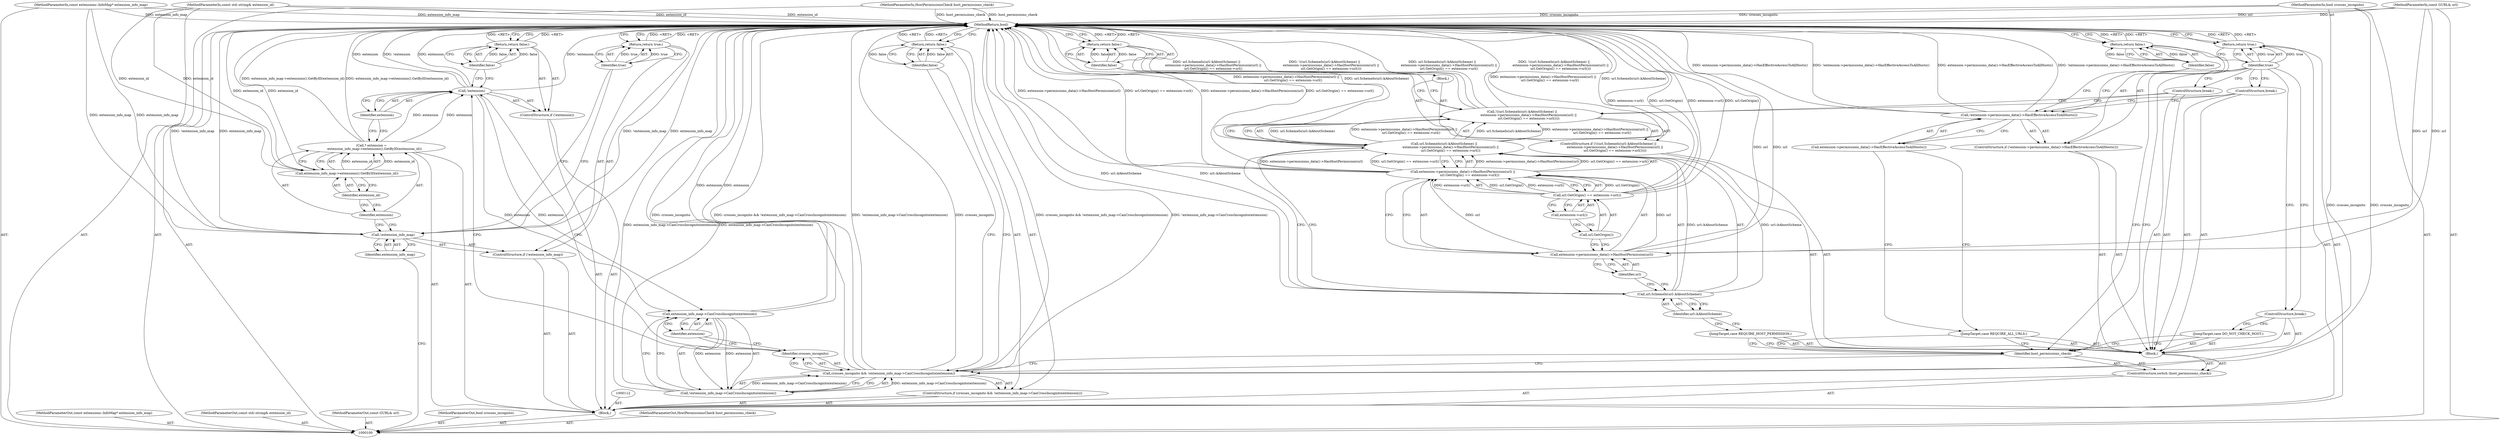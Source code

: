 digraph "1_Chrome_5c437bcc7a51edbef45242c5173cf7871fde2866" {
"1000160" [label="(MethodReturn,bool)"];
"1000113" [label="(Call,* extension =\n      extension_info_map->extensions().GetByID(extension_id))"];
"1000114" [label="(Identifier,extension)"];
"1000116" [label="(Identifier,extension_id)"];
"1000115" [label="(Call,extension_info_map->extensions().GetByID(extension_id))"];
"1000117" [label="(ControlStructure,if (!extension))"];
"1000118" [label="(Call,!extension)"];
"1000119" [label="(Identifier,extension)"];
"1000121" [label="(Identifier,false)"];
"1000120" [label="(Return,return false;)"];
"1000122" [label="(ControlStructure,if (crosses_incognito && !extension_info_map->CanCrossIncognito(extension)))"];
"1000125" [label="(Call,!extension_info_map->CanCrossIncognito(extension))"];
"1000126" [label="(Call,extension_info_map->CanCrossIncognito(extension))"];
"1000123" [label="(Call,crosses_incognito && !extension_info_map->CanCrossIncognito(extension))"];
"1000124" [label="(Identifier,crosses_incognito)"];
"1000127" [label="(Identifier,extension)"];
"1000129" [label="(Identifier,false)"];
"1000128" [label="(Return,return false;)"];
"1000131" [label="(Identifier,host_permissions_check)"];
"1000130" [label="(ControlStructure,switch (host_permissions_check))"];
"1000132" [label="(Block,)"];
"1000133" [label="(JumpTarget,case DO_NOT_CHECK_HOST:)"];
"1000101" [label="(MethodParameterIn,const extensions::InfoMap* extension_info_map)"];
"1000219" [label="(MethodParameterOut,const extensions::InfoMap* extension_info_map)"];
"1000134" [label="(ControlStructure,break;)"];
"1000135" [label="(JumpTarget,case REQUIRE_HOST_PERMISSION:)"];
"1000137" [label="(Call,!((url.SchemeIs(url::kAboutScheme) ||\n             extension->permissions_data()->HasHostPermission(url) ||\n             url.GetOrigin() == extension->url())))"];
"1000138" [label="(Call,url.SchemeIs(url::kAboutScheme) ||\n             extension->permissions_data()->HasHostPermission(url) ||\n             url.GetOrigin() == extension->url())"];
"1000139" [label="(Call,url.SchemeIs(url::kAboutScheme))"];
"1000140" [label="(Identifier,url::kAboutScheme)"];
"1000136" [label="(ControlStructure,if (!((url.SchemeIs(url::kAboutScheme) ||\n             extension->permissions_data()->HasHostPermission(url) ||\n             url.GetOrigin() == extension->url()))))"];
"1000141" [label="(Call,extension->permissions_data()->HasHostPermission(url) ||\n             url.GetOrigin() == extension->url())"];
"1000142" [label="(Call,extension->permissions_data()->HasHostPermission(url))"];
"1000143" [label="(Identifier,url)"];
"1000144" [label="(Call,url.GetOrigin() == extension->url())"];
"1000145" [label="(Call,url.GetOrigin())"];
"1000146" [label="(Call,extension->url())"];
"1000147" [label="(Block,)"];
"1000149" [label="(Identifier,false)"];
"1000148" [label="(Return,return false;)"];
"1000150" [label="(ControlStructure,break;)"];
"1000151" [label="(JumpTarget,case REQUIRE_ALL_URLS:)"];
"1000153" [label="(Call,!extension->permissions_data()->HasEffectiveAccessToAllHosts())"];
"1000154" [label="(Call,extension->permissions_data()->HasEffectiveAccessToAllHosts())"];
"1000152" [label="(ControlStructure,if (!extension->permissions_data()->HasEffectiveAccessToAllHosts()))"];
"1000102" [label="(MethodParameterIn,const std::string& extension_id)"];
"1000220" [label="(MethodParameterOut,const std::string& extension_id)"];
"1000156" [label="(Identifier,false)"];
"1000155" [label="(Return,return false;)"];
"1000157" [label="(ControlStructure,break;)"];
"1000158" [label="(Return,return true;)"];
"1000159" [label="(Identifier,true)"];
"1000103" [label="(MethodParameterIn,const GURL& url)"];
"1000221" [label="(MethodParameterOut,const GURL& url)"];
"1000104" [label="(MethodParameterIn,bool crosses_incognito)"];
"1000222" [label="(MethodParameterOut,bool crosses_incognito)"];
"1000105" [label="(MethodParameterIn,HostPermissionsCheck host_permissions_check)"];
"1000223" [label="(MethodParameterOut,HostPermissionsCheck host_permissions_check)"];
"1000106" [label="(Block,)"];
"1000107" [label="(ControlStructure,if (!extension_info_map))"];
"1000108" [label="(Call,!extension_info_map)"];
"1000109" [label="(Identifier,extension_info_map)"];
"1000111" [label="(Identifier,true)"];
"1000110" [label="(Return,return true;)"];
"1000160" -> "1000100"  [label="AST: "];
"1000160" -> "1000110"  [label="CFG: "];
"1000160" -> "1000120"  [label="CFG: "];
"1000160" -> "1000128"  [label="CFG: "];
"1000160" -> "1000148"  [label="CFG: "];
"1000160" -> "1000155"  [label="CFG: "];
"1000160" -> "1000158"  [label="CFG: "];
"1000120" -> "1000160"  [label="DDG: <RET>"];
"1000148" -> "1000160"  [label="DDG: <RET>"];
"1000158" -> "1000160"  [label="DDG: <RET>"];
"1000155" -> "1000160"  [label="DDG: <RET>"];
"1000125" -> "1000160"  [label="DDG: extension_info_map->CanCrossIncognito(extension)"];
"1000141" -> "1000160"  [label="DDG: extension->permissions_data()->HasHostPermission(url)"];
"1000141" -> "1000160"  [label="DDG: url.GetOrigin() == extension->url()"];
"1000123" -> "1000160"  [label="DDG: !extension_info_map->CanCrossIncognito(extension)"];
"1000123" -> "1000160"  [label="DDG: crosses_incognito"];
"1000123" -> "1000160"  [label="DDG: crosses_incognito && !extension_info_map->CanCrossIncognito(extension)"];
"1000108" -> "1000160"  [label="DDG: !extension_info_map"];
"1000108" -> "1000160"  [label="DDG: extension_info_map"];
"1000104" -> "1000160"  [label="DDG: crosses_incognito"];
"1000105" -> "1000160"  [label="DDG: host_permissions_check"];
"1000139" -> "1000160"  [label="DDG: url::kAboutScheme"];
"1000113" -> "1000160"  [label="DDG: extension_info_map->extensions().GetByID(extension_id)"];
"1000118" -> "1000160"  [label="DDG: !extension"];
"1000118" -> "1000160"  [label="DDG: extension"];
"1000102" -> "1000160"  [label="DDG: extension_id"];
"1000153" -> "1000160"  [label="DDG: extension->permissions_data()->HasEffectiveAccessToAllHosts()"];
"1000153" -> "1000160"  [label="DDG: !extension->permissions_data()->HasEffectiveAccessToAllHosts()"];
"1000137" -> "1000160"  [label="DDG: url.SchemeIs(url::kAboutScheme) ||\n             extension->permissions_data()->HasHostPermission(url) ||\n             url.GetOrigin() == extension->url()"];
"1000137" -> "1000160"  [label="DDG: !((url.SchemeIs(url::kAboutScheme) ||\n             extension->permissions_data()->HasHostPermission(url) ||\n             url.GetOrigin() == extension->url()))"];
"1000144" -> "1000160"  [label="DDG: extension->url()"];
"1000144" -> "1000160"  [label="DDG: url.GetOrigin()"];
"1000115" -> "1000160"  [label="DDG: extension_id"];
"1000138" -> "1000160"  [label="DDG: extension->permissions_data()->HasHostPermission(url) ||\n             url.GetOrigin() == extension->url()"];
"1000138" -> "1000160"  [label="DDG: url.SchemeIs(url::kAboutScheme)"];
"1000103" -> "1000160"  [label="DDG: url"];
"1000126" -> "1000160"  [label="DDG: extension"];
"1000101" -> "1000160"  [label="DDG: extension_info_map"];
"1000142" -> "1000160"  [label="DDG: url"];
"1000128" -> "1000160"  [label="DDG: <RET>"];
"1000110" -> "1000160"  [label="DDG: <RET>"];
"1000113" -> "1000106"  [label="AST: "];
"1000113" -> "1000115"  [label="CFG: "];
"1000114" -> "1000113"  [label="AST: "];
"1000115" -> "1000113"  [label="AST: "];
"1000119" -> "1000113"  [label="CFG: "];
"1000113" -> "1000160"  [label="DDG: extension_info_map->extensions().GetByID(extension_id)"];
"1000115" -> "1000113"  [label="DDG: extension_id"];
"1000113" -> "1000118"  [label="DDG: extension"];
"1000114" -> "1000113"  [label="AST: "];
"1000114" -> "1000108"  [label="CFG: "];
"1000116" -> "1000114"  [label="CFG: "];
"1000116" -> "1000115"  [label="AST: "];
"1000116" -> "1000114"  [label="CFG: "];
"1000115" -> "1000116"  [label="CFG: "];
"1000115" -> "1000113"  [label="AST: "];
"1000115" -> "1000116"  [label="CFG: "];
"1000116" -> "1000115"  [label="AST: "];
"1000113" -> "1000115"  [label="CFG: "];
"1000115" -> "1000160"  [label="DDG: extension_id"];
"1000115" -> "1000113"  [label="DDG: extension_id"];
"1000102" -> "1000115"  [label="DDG: extension_id"];
"1000117" -> "1000106"  [label="AST: "];
"1000118" -> "1000117"  [label="AST: "];
"1000120" -> "1000117"  [label="AST: "];
"1000118" -> "1000117"  [label="AST: "];
"1000118" -> "1000119"  [label="CFG: "];
"1000119" -> "1000118"  [label="AST: "];
"1000121" -> "1000118"  [label="CFG: "];
"1000124" -> "1000118"  [label="CFG: "];
"1000118" -> "1000160"  [label="DDG: !extension"];
"1000118" -> "1000160"  [label="DDG: extension"];
"1000113" -> "1000118"  [label="DDG: extension"];
"1000118" -> "1000126"  [label="DDG: extension"];
"1000119" -> "1000118"  [label="AST: "];
"1000119" -> "1000113"  [label="CFG: "];
"1000118" -> "1000119"  [label="CFG: "];
"1000121" -> "1000120"  [label="AST: "];
"1000121" -> "1000118"  [label="CFG: "];
"1000120" -> "1000121"  [label="CFG: "];
"1000121" -> "1000120"  [label="DDG: false"];
"1000120" -> "1000117"  [label="AST: "];
"1000120" -> "1000121"  [label="CFG: "];
"1000121" -> "1000120"  [label="AST: "];
"1000160" -> "1000120"  [label="CFG: "];
"1000120" -> "1000160"  [label="DDG: <RET>"];
"1000121" -> "1000120"  [label="DDG: false"];
"1000122" -> "1000106"  [label="AST: "];
"1000123" -> "1000122"  [label="AST: "];
"1000128" -> "1000122"  [label="AST: "];
"1000125" -> "1000123"  [label="AST: "];
"1000125" -> "1000126"  [label="CFG: "];
"1000126" -> "1000125"  [label="AST: "];
"1000123" -> "1000125"  [label="CFG: "];
"1000125" -> "1000160"  [label="DDG: extension_info_map->CanCrossIncognito(extension)"];
"1000125" -> "1000123"  [label="DDG: extension_info_map->CanCrossIncognito(extension)"];
"1000126" -> "1000125"  [label="DDG: extension"];
"1000126" -> "1000125"  [label="AST: "];
"1000126" -> "1000127"  [label="CFG: "];
"1000127" -> "1000126"  [label="AST: "];
"1000125" -> "1000126"  [label="CFG: "];
"1000126" -> "1000160"  [label="DDG: extension"];
"1000126" -> "1000125"  [label="DDG: extension"];
"1000118" -> "1000126"  [label="DDG: extension"];
"1000123" -> "1000122"  [label="AST: "];
"1000123" -> "1000124"  [label="CFG: "];
"1000123" -> "1000125"  [label="CFG: "];
"1000124" -> "1000123"  [label="AST: "];
"1000125" -> "1000123"  [label="AST: "];
"1000129" -> "1000123"  [label="CFG: "];
"1000131" -> "1000123"  [label="CFG: "];
"1000123" -> "1000160"  [label="DDG: !extension_info_map->CanCrossIncognito(extension)"];
"1000123" -> "1000160"  [label="DDG: crosses_incognito"];
"1000123" -> "1000160"  [label="DDG: crosses_incognito && !extension_info_map->CanCrossIncognito(extension)"];
"1000104" -> "1000123"  [label="DDG: crosses_incognito"];
"1000125" -> "1000123"  [label="DDG: extension_info_map->CanCrossIncognito(extension)"];
"1000124" -> "1000123"  [label="AST: "];
"1000124" -> "1000118"  [label="CFG: "];
"1000127" -> "1000124"  [label="CFG: "];
"1000123" -> "1000124"  [label="CFG: "];
"1000127" -> "1000126"  [label="AST: "];
"1000127" -> "1000124"  [label="CFG: "];
"1000126" -> "1000127"  [label="CFG: "];
"1000129" -> "1000128"  [label="AST: "];
"1000129" -> "1000123"  [label="CFG: "];
"1000128" -> "1000129"  [label="CFG: "];
"1000129" -> "1000128"  [label="DDG: false"];
"1000128" -> "1000122"  [label="AST: "];
"1000128" -> "1000129"  [label="CFG: "];
"1000129" -> "1000128"  [label="AST: "];
"1000160" -> "1000128"  [label="CFG: "];
"1000128" -> "1000160"  [label="DDG: <RET>"];
"1000129" -> "1000128"  [label="DDG: false"];
"1000131" -> "1000130"  [label="AST: "];
"1000131" -> "1000123"  [label="CFG: "];
"1000133" -> "1000131"  [label="CFG: "];
"1000135" -> "1000131"  [label="CFG: "];
"1000151" -> "1000131"  [label="CFG: "];
"1000159" -> "1000131"  [label="CFG: "];
"1000130" -> "1000106"  [label="AST: "];
"1000131" -> "1000130"  [label="AST: "];
"1000132" -> "1000130"  [label="AST: "];
"1000132" -> "1000130"  [label="AST: "];
"1000133" -> "1000132"  [label="AST: "];
"1000134" -> "1000132"  [label="AST: "];
"1000135" -> "1000132"  [label="AST: "];
"1000136" -> "1000132"  [label="AST: "];
"1000150" -> "1000132"  [label="AST: "];
"1000151" -> "1000132"  [label="AST: "];
"1000152" -> "1000132"  [label="AST: "];
"1000157" -> "1000132"  [label="AST: "];
"1000133" -> "1000132"  [label="AST: "];
"1000133" -> "1000131"  [label="CFG: "];
"1000134" -> "1000133"  [label="CFG: "];
"1000101" -> "1000100"  [label="AST: "];
"1000101" -> "1000160"  [label="DDG: extension_info_map"];
"1000101" -> "1000108"  [label="DDG: extension_info_map"];
"1000219" -> "1000100"  [label="AST: "];
"1000134" -> "1000132"  [label="AST: "];
"1000134" -> "1000133"  [label="CFG: "];
"1000159" -> "1000134"  [label="CFG: "];
"1000135" -> "1000132"  [label="AST: "];
"1000135" -> "1000131"  [label="CFG: "];
"1000140" -> "1000135"  [label="CFG: "];
"1000137" -> "1000136"  [label="AST: "];
"1000137" -> "1000138"  [label="CFG: "];
"1000138" -> "1000137"  [label="AST: "];
"1000149" -> "1000137"  [label="CFG: "];
"1000150" -> "1000137"  [label="CFG: "];
"1000137" -> "1000160"  [label="DDG: url.SchemeIs(url::kAboutScheme) ||\n             extension->permissions_data()->HasHostPermission(url) ||\n             url.GetOrigin() == extension->url()"];
"1000137" -> "1000160"  [label="DDG: !((url.SchemeIs(url::kAboutScheme) ||\n             extension->permissions_data()->HasHostPermission(url) ||\n             url.GetOrigin() == extension->url()))"];
"1000138" -> "1000137"  [label="DDG: url.SchemeIs(url::kAboutScheme)"];
"1000138" -> "1000137"  [label="DDG: extension->permissions_data()->HasHostPermission(url) ||\n             url.GetOrigin() == extension->url()"];
"1000138" -> "1000137"  [label="AST: "];
"1000138" -> "1000139"  [label="CFG: "];
"1000138" -> "1000141"  [label="CFG: "];
"1000139" -> "1000138"  [label="AST: "];
"1000141" -> "1000138"  [label="AST: "];
"1000137" -> "1000138"  [label="CFG: "];
"1000138" -> "1000160"  [label="DDG: extension->permissions_data()->HasHostPermission(url) ||\n             url.GetOrigin() == extension->url()"];
"1000138" -> "1000160"  [label="DDG: url.SchemeIs(url::kAboutScheme)"];
"1000138" -> "1000137"  [label="DDG: url.SchemeIs(url::kAboutScheme)"];
"1000138" -> "1000137"  [label="DDG: extension->permissions_data()->HasHostPermission(url) ||\n             url.GetOrigin() == extension->url()"];
"1000139" -> "1000138"  [label="DDG: url::kAboutScheme"];
"1000141" -> "1000138"  [label="DDG: extension->permissions_data()->HasHostPermission(url)"];
"1000141" -> "1000138"  [label="DDG: url.GetOrigin() == extension->url()"];
"1000139" -> "1000138"  [label="AST: "];
"1000139" -> "1000140"  [label="CFG: "];
"1000140" -> "1000139"  [label="AST: "];
"1000143" -> "1000139"  [label="CFG: "];
"1000138" -> "1000139"  [label="CFG: "];
"1000139" -> "1000160"  [label="DDG: url::kAboutScheme"];
"1000139" -> "1000138"  [label="DDG: url::kAboutScheme"];
"1000140" -> "1000139"  [label="AST: "];
"1000140" -> "1000135"  [label="CFG: "];
"1000139" -> "1000140"  [label="CFG: "];
"1000136" -> "1000132"  [label="AST: "];
"1000137" -> "1000136"  [label="AST: "];
"1000147" -> "1000136"  [label="AST: "];
"1000141" -> "1000138"  [label="AST: "];
"1000141" -> "1000142"  [label="CFG: "];
"1000141" -> "1000144"  [label="CFG: "];
"1000142" -> "1000141"  [label="AST: "];
"1000144" -> "1000141"  [label="AST: "];
"1000138" -> "1000141"  [label="CFG: "];
"1000141" -> "1000160"  [label="DDG: extension->permissions_data()->HasHostPermission(url)"];
"1000141" -> "1000160"  [label="DDG: url.GetOrigin() == extension->url()"];
"1000141" -> "1000138"  [label="DDG: extension->permissions_data()->HasHostPermission(url)"];
"1000141" -> "1000138"  [label="DDG: url.GetOrigin() == extension->url()"];
"1000142" -> "1000141"  [label="DDG: url"];
"1000144" -> "1000141"  [label="DDG: url.GetOrigin()"];
"1000144" -> "1000141"  [label="DDG: extension->url()"];
"1000142" -> "1000141"  [label="AST: "];
"1000142" -> "1000143"  [label="CFG: "];
"1000143" -> "1000142"  [label="AST: "];
"1000145" -> "1000142"  [label="CFG: "];
"1000141" -> "1000142"  [label="CFG: "];
"1000142" -> "1000160"  [label="DDG: url"];
"1000142" -> "1000141"  [label="DDG: url"];
"1000103" -> "1000142"  [label="DDG: url"];
"1000143" -> "1000142"  [label="AST: "];
"1000143" -> "1000139"  [label="CFG: "];
"1000142" -> "1000143"  [label="CFG: "];
"1000144" -> "1000141"  [label="AST: "];
"1000144" -> "1000146"  [label="CFG: "];
"1000145" -> "1000144"  [label="AST: "];
"1000146" -> "1000144"  [label="AST: "];
"1000141" -> "1000144"  [label="CFG: "];
"1000144" -> "1000160"  [label="DDG: extension->url()"];
"1000144" -> "1000160"  [label="DDG: url.GetOrigin()"];
"1000144" -> "1000141"  [label="DDG: url.GetOrigin()"];
"1000144" -> "1000141"  [label="DDG: extension->url()"];
"1000145" -> "1000144"  [label="AST: "];
"1000145" -> "1000142"  [label="CFG: "];
"1000146" -> "1000145"  [label="CFG: "];
"1000146" -> "1000144"  [label="AST: "];
"1000146" -> "1000145"  [label="CFG: "];
"1000144" -> "1000146"  [label="CFG: "];
"1000147" -> "1000136"  [label="AST: "];
"1000148" -> "1000147"  [label="AST: "];
"1000149" -> "1000148"  [label="AST: "];
"1000149" -> "1000137"  [label="CFG: "];
"1000148" -> "1000149"  [label="CFG: "];
"1000149" -> "1000148"  [label="DDG: false"];
"1000148" -> "1000147"  [label="AST: "];
"1000148" -> "1000149"  [label="CFG: "];
"1000149" -> "1000148"  [label="AST: "];
"1000160" -> "1000148"  [label="CFG: "];
"1000148" -> "1000160"  [label="DDG: <RET>"];
"1000149" -> "1000148"  [label="DDG: false"];
"1000150" -> "1000132"  [label="AST: "];
"1000150" -> "1000137"  [label="CFG: "];
"1000159" -> "1000150"  [label="CFG: "];
"1000151" -> "1000132"  [label="AST: "];
"1000151" -> "1000131"  [label="CFG: "];
"1000154" -> "1000151"  [label="CFG: "];
"1000153" -> "1000152"  [label="AST: "];
"1000153" -> "1000154"  [label="CFG: "];
"1000154" -> "1000153"  [label="AST: "];
"1000156" -> "1000153"  [label="CFG: "];
"1000157" -> "1000153"  [label="CFG: "];
"1000153" -> "1000160"  [label="DDG: extension->permissions_data()->HasEffectiveAccessToAllHosts()"];
"1000153" -> "1000160"  [label="DDG: !extension->permissions_data()->HasEffectiveAccessToAllHosts()"];
"1000154" -> "1000153"  [label="AST: "];
"1000154" -> "1000151"  [label="CFG: "];
"1000153" -> "1000154"  [label="CFG: "];
"1000152" -> "1000132"  [label="AST: "];
"1000153" -> "1000152"  [label="AST: "];
"1000155" -> "1000152"  [label="AST: "];
"1000102" -> "1000100"  [label="AST: "];
"1000102" -> "1000160"  [label="DDG: extension_id"];
"1000102" -> "1000115"  [label="DDG: extension_id"];
"1000220" -> "1000100"  [label="AST: "];
"1000156" -> "1000155"  [label="AST: "];
"1000156" -> "1000153"  [label="CFG: "];
"1000155" -> "1000156"  [label="CFG: "];
"1000156" -> "1000155"  [label="DDG: false"];
"1000155" -> "1000152"  [label="AST: "];
"1000155" -> "1000156"  [label="CFG: "];
"1000156" -> "1000155"  [label="AST: "];
"1000160" -> "1000155"  [label="CFG: "];
"1000155" -> "1000160"  [label="DDG: <RET>"];
"1000156" -> "1000155"  [label="DDG: false"];
"1000157" -> "1000132"  [label="AST: "];
"1000157" -> "1000153"  [label="CFG: "];
"1000159" -> "1000157"  [label="CFG: "];
"1000158" -> "1000106"  [label="AST: "];
"1000158" -> "1000159"  [label="CFG: "];
"1000159" -> "1000158"  [label="AST: "];
"1000160" -> "1000158"  [label="CFG: "];
"1000158" -> "1000160"  [label="DDG: <RET>"];
"1000159" -> "1000158"  [label="DDG: true"];
"1000159" -> "1000158"  [label="AST: "];
"1000159" -> "1000131"  [label="CFG: "];
"1000159" -> "1000134"  [label="CFG: "];
"1000159" -> "1000150"  [label="CFG: "];
"1000159" -> "1000157"  [label="CFG: "];
"1000158" -> "1000159"  [label="CFG: "];
"1000159" -> "1000158"  [label="DDG: true"];
"1000103" -> "1000100"  [label="AST: "];
"1000103" -> "1000160"  [label="DDG: url"];
"1000103" -> "1000142"  [label="DDG: url"];
"1000221" -> "1000100"  [label="AST: "];
"1000104" -> "1000100"  [label="AST: "];
"1000104" -> "1000160"  [label="DDG: crosses_incognito"];
"1000104" -> "1000123"  [label="DDG: crosses_incognito"];
"1000222" -> "1000100"  [label="AST: "];
"1000105" -> "1000100"  [label="AST: "];
"1000105" -> "1000160"  [label="DDG: host_permissions_check"];
"1000223" -> "1000100"  [label="AST: "];
"1000106" -> "1000100"  [label="AST: "];
"1000107" -> "1000106"  [label="AST: "];
"1000112" -> "1000106"  [label="AST: "];
"1000113" -> "1000106"  [label="AST: "];
"1000117" -> "1000106"  [label="AST: "];
"1000122" -> "1000106"  [label="AST: "];
"1000130" -> "1000106"  [label="AST: "];
"1000158" -> "1000106"  [label="AST: "];
"1000107" -> "1000106"  [label="AST: "];
"1000108" -> "1000107"  [label="AST: "];
"1000110" -> "1000107"  [label="AST: "];
"1000108" -> "1000107"  [label="AST: "];
"1000108" -> "1000109"  [label="CFG: "];
"1000109" -> "1000108"  [label="AST: "];
"1000111" -> "1000108"  [label="CFG: "];
"1000114" -> "1000108"  [label="CFG: "];
"1000108" -> "1000160"  [label="DDG: !extension_info_map"];
"1000108" -> "1000160"  [label="DDG: extension_info_map"];
"1000101" -> "1000108"  [label="DDG: extension_info_map"];
"1000109" -> "1000108"  [label="AST: "];
"1000109" -> "1000100"  [label="CFG: "];
"1000108" -> "1000109"  [label="CFG: "];
"1000111" -> "1000110"  [label="AST: "];
"1000111" -> "1000108"  [label="CFG: "];
"1000110" -> "1000111"  [label="CFG: "];
"1000111" -> "1000110"  [label="DDG: true"];
"1000110" -> "1000107"  [label="AST: "];
"1000110" -> "1000111"  [label="CFG: "];
"1000111" -> "1000110"  [label="AST: "];
"1000160" -> "1000110"  [label="CFG: "];
"1000110" -> "1000160"  [label="DDG: <RET>"];
"1000111" -> "1000110"  [label="DDG: true"];
}
